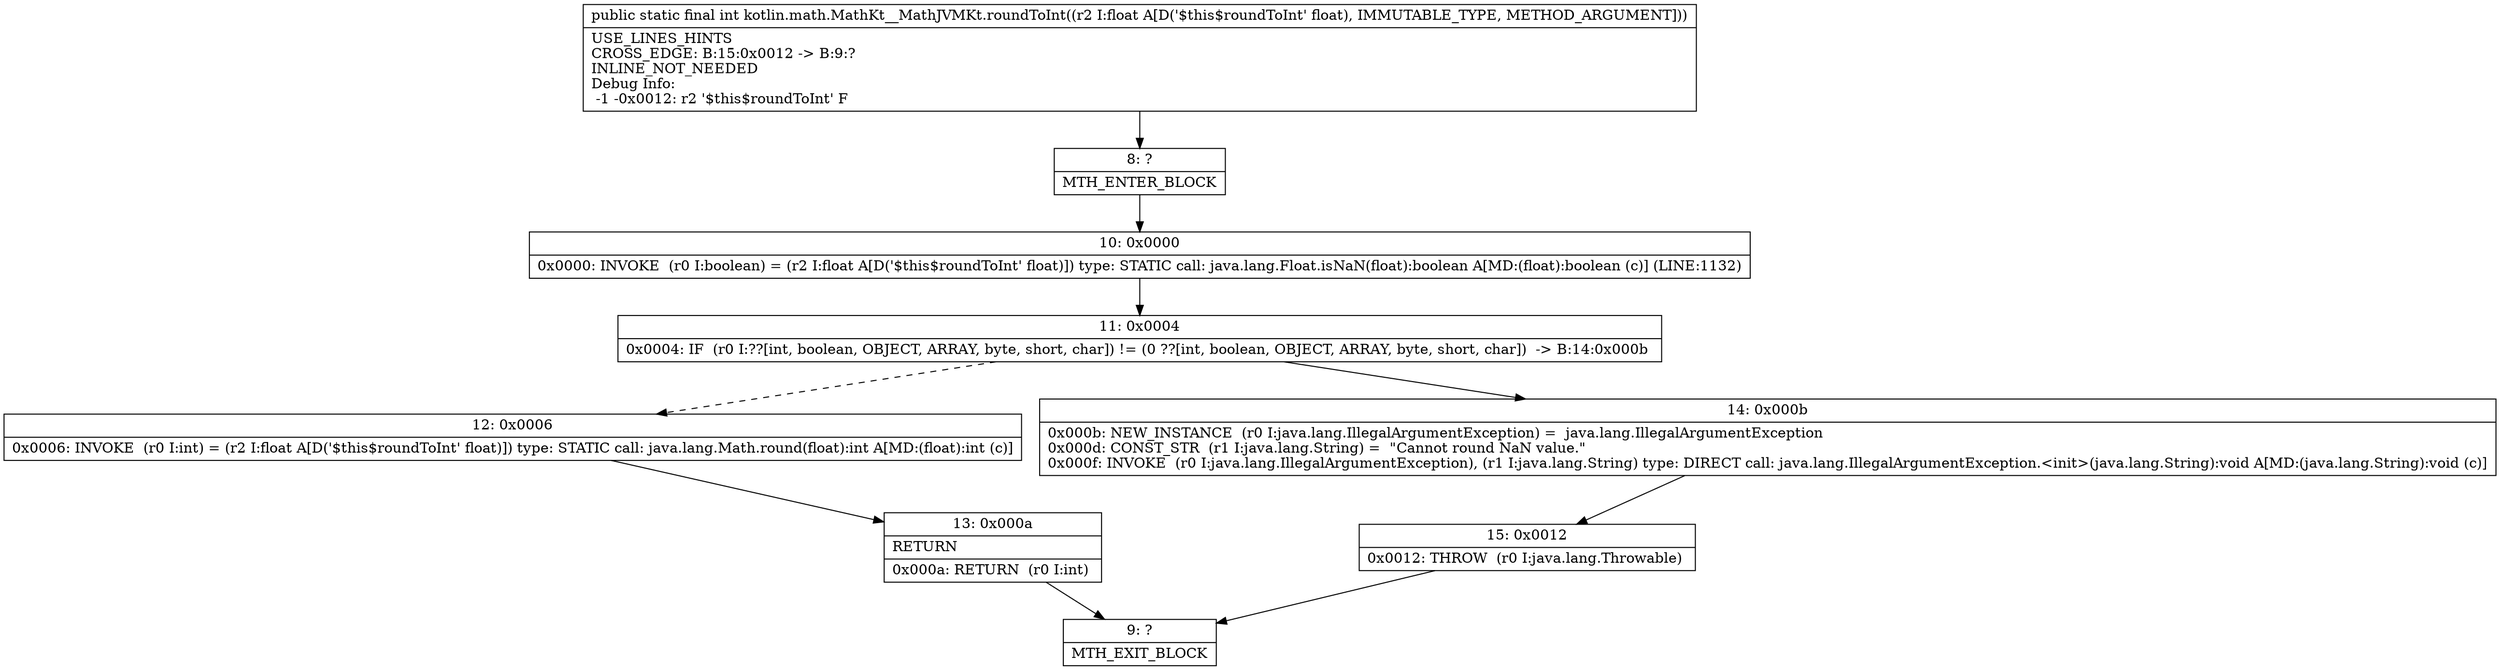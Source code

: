 digraph "CFG forkotlin.math.MathKt__MathJVMKt.roundToInt(F)I" {
Node_8 [shape=record,label="{8\:\ ?|MTH_ENTER_BLOCK\l}"];
Node_10 [shape=record,label="{10\:\ 0x0000|0x0000: INVOKE  (r0 I:boolean) = (r2 I:float A[D('$this$roundToInt' float)]) type: STATIC call: java.lang.Float.isNaN(float):boolean A[MD:(float):boolean (c)] (LINE:1132)\l}"];
Node_11 [shape=record,label="{11\:\ 0x0004|0x0004: IF  (r0 I:??[int, boolean, OBJECT, ARRAY, byte, short, char]) != (0 ??[int, boolean, OBJECT, ARRAY, byte, short, char])  \-\> B:14:0x000b \l}"];
Node_12 [shape=record,label="{12\:\ 0x0006|0x0006: INVOKE  (r0 I:int) = (r2 I:float A[D('$this$roundToInt' float)]) type: STATIC call: java.lang.Math.round(float):int A[MD:(float):int (c)]\l}"];
Node_13 [shape=record,label="{13\:\ 0x000a|RETURN\l|0x000a: RETURN  (r0 I:int) \l}"];
Node_9 [shape=record,label="{9\:\ ?|MTH_EXIT_BLOCK\l}"];
Node_14 [shape=record,label="{14\:\ 0x000b|0x000b: NEW_INSTANCE  (r0 I:java.lang.IllegalArgumentException) =  java.lang.IllegalArgumentException \l0x000d: CONST_STR  (r1 I:java.lang.String) =  \"Cannot round NaN value.\" \l0x000f: INVOKE  (r0 I:java.lang.IllegalArgumentException), (r1 I:java.lang.String) type: DIRECT call: java.lang.IllegalArgumentException.\<init\>(java.lang.String):void A[MD:(java.lang.String):void (c)]\l}"];
Node_15 [shape=record,label="{15\:\ 0x0012|0x0012: THROW  (r0 I:java.lang.Throwable) \l}"];
MethodNode[shape=record,label="{public static final int kotlin.math.MathKt__MathJVMKt.roundToInt((r2 I:float A[D('$this$roundToInt' float), IMMUTABLE_TYPE, METHOD_ARGUMENT]))  | USE_LINES_HINTS\lCROSS_EDGE: B:15:0x0012 \-\> B:9:?\lINLINE_NOT_NEEDED\lDebug Info:\l  \-1 \-0x0012: r2 '$this$roundToInt' F\l}"];
MethodNode -> Node_8;Node_8 -> Node_10;
Node_10 -> Node_11;
Node_11 -> Node_12[style=dashed];
Node_11 -> Node_14;
Node_12 -> Node_13;
Node_13 -> Node_9;
Node_14 -> Node_15;
Node_15 -> Node_9;
}

